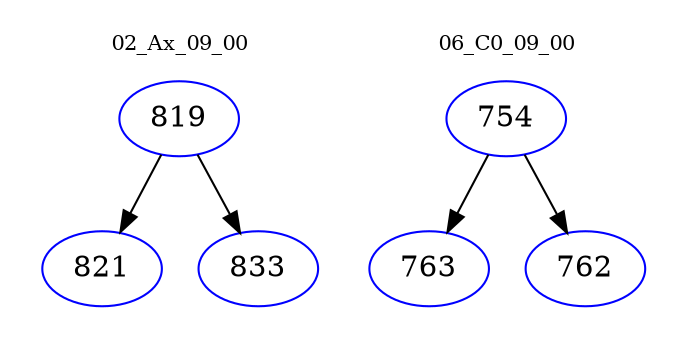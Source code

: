 digraph{
subgraph cluster_0 {
color = white
label = "02_Ax_09_00";
fontsize=10;
T0_819 [label="819", color="blue"]
T0_819 -> T0_821 [color="black"]
T0_821 [label="821", color="blue"]
T0_819 -> T0_833 [color="black"]
T0_833 [label="833", color="blue"]
}
subgraph cluster_1 {
color = white
label = "06_C0_09_00";
fontsize=10;
T1_754 [label="754", color="blue"]
T1_754 -> T1_763 [color="black"]
T1_763 [label="763", color="blue"]
T1_754 -> T1_762 [color="black"]
T1_762 [label="762", color="blue"]
}
}
